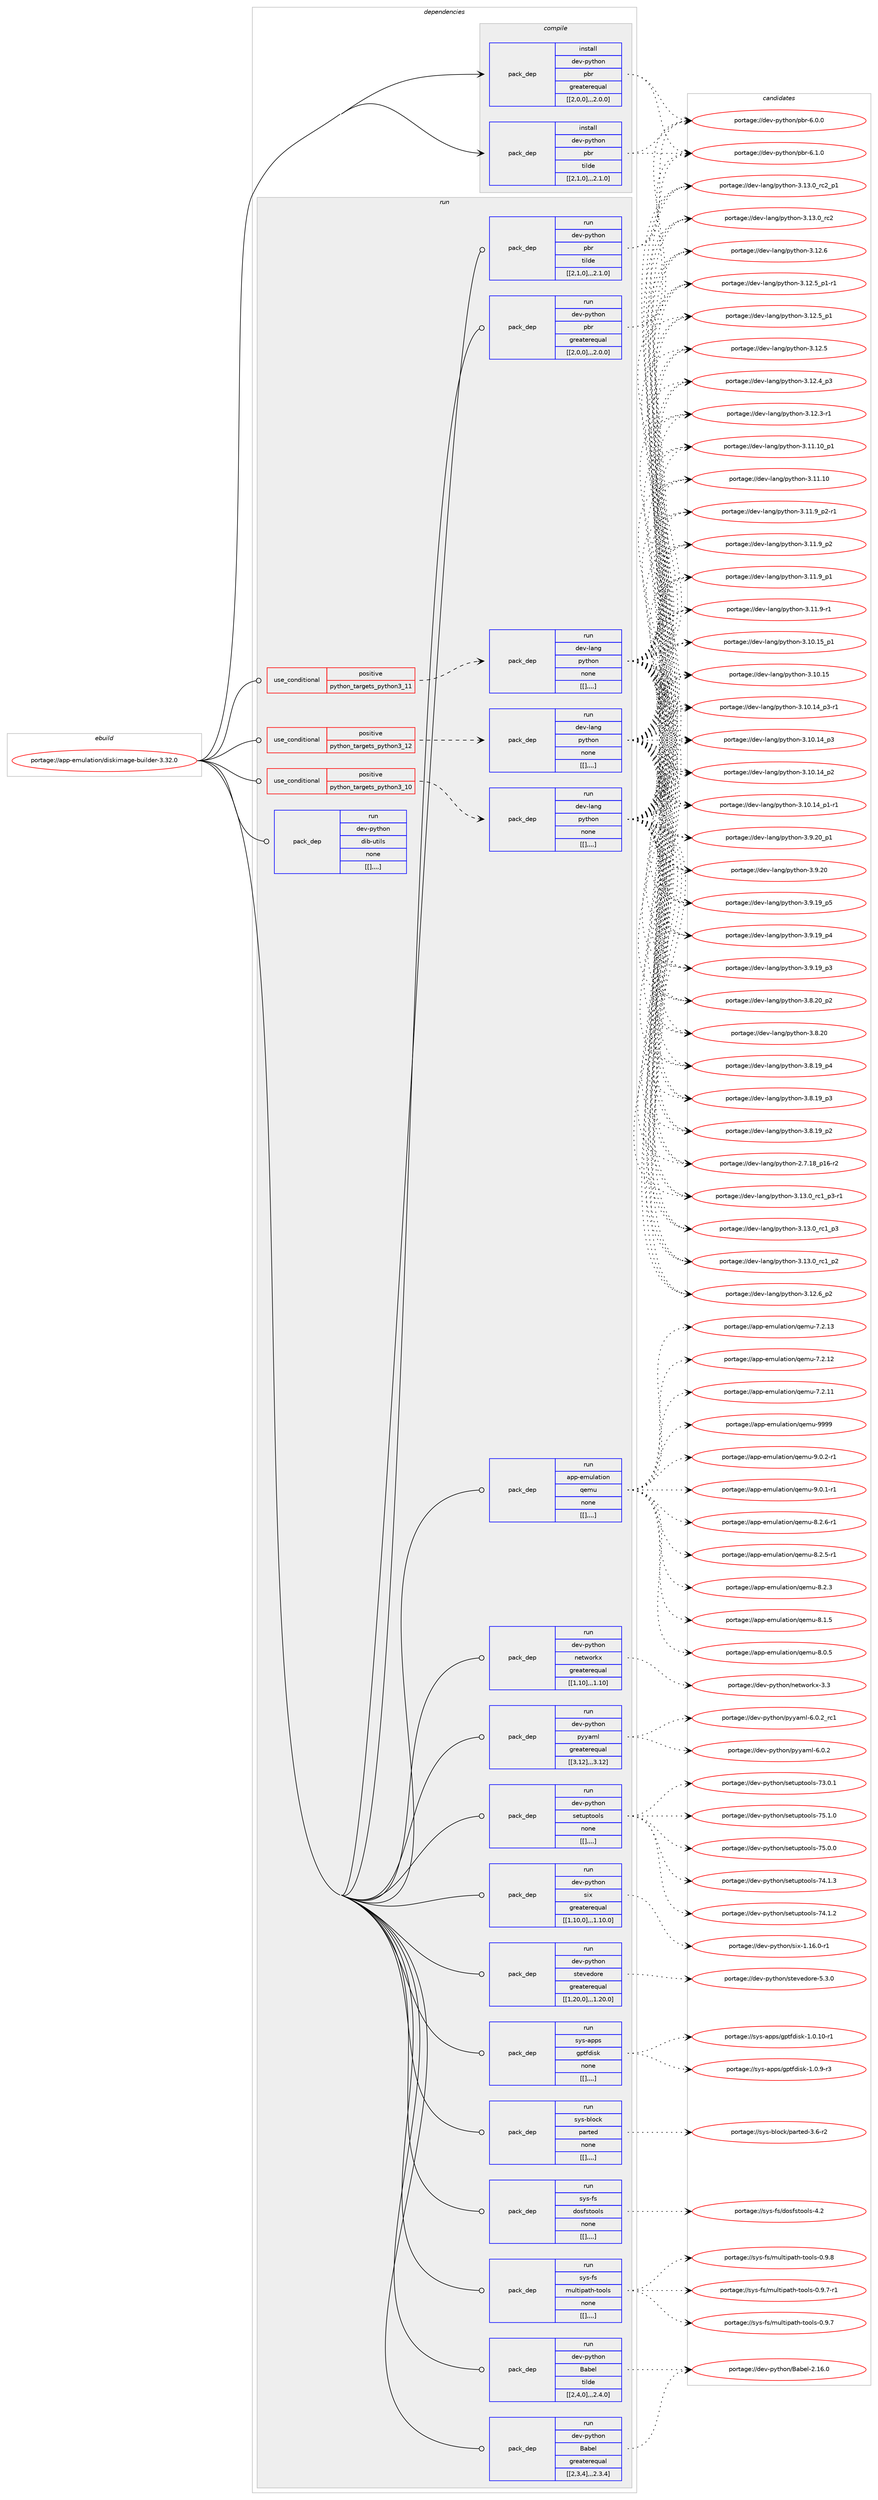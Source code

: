 digraph prolog {

# *************
# Graph options
# *************

newrank=true;
concentrate=true;
compound=true;
graph [rankdir=LR,fontname=Helvetica,fontsize=10,ranksep=1.5];#, ranksep=2.5, nodesep=0.2];
edge  [arrowhead=vee];
node  [fontname=Helvetica,fontsize=10];

# **********
# The ebuild
# **********

subgraph cluster_leftcol {
color=gray;
label=<<i>ebuild</i>>;
id [label="portage://app-emulation/diskimage-builder-3.32.0", color=red, width=4, href="../app-emulation/diskimage-builder-3.32.0.svg"];
}

# ****************
# The dependencies
# ****************

subgraph cluster_midcol {
color=gray;
label=<<i>dependencies</i>>;
subgraph cluster_compile {
fillcolor="#eeeeee";
style=filled;
label=<<i>compile</i>>;
subgraph pack17642 {
dependency24412 [label=<<TABLE BORDER="0" CELLBORDER="1" CELLSPACING="0" CELLPADDING="4" WIDTH="220"><TR><TD ROWSPAN="6" CELLPADDING="30">pack_dep</TD></TR><TR><TD WIDTH="110">install</TD></TR><TR><TD>dev-python</TD></TR><TR><TD>pbr</TD></TR><TR><TD>greaterequal</TD></TR><TR><TD>[[2,0,0],,,2.0.0]</TD></TR></TABLE>>, shape=none, color=blue];
}
id:e -> dependency24412:w [weight=20,style="solid",arrowhead="vee"];
subgraph pack17643 {
dependency24413 [label=<<TABLE BORDER="0" CELLBORDER="1" CELLSPACING="0" CELLPADDING="4" WIDTH="220"><TR><TD ROWSPAN="6" CELLPADDING="30">pack_dep</TD></TR><TR><TD WIDTH="110">install</TD></TR><TR><TD>dev-python</TD></TR><TR><TD>pbr</TD></TR><TR><TD>tilde</TD></TR><TR><TD>[[2,1,0],,,2.1.0]</TD></TR></TABLE>>, shape=none, color=blue];
}
id:e -> dependency24413:w [weight=20,style="solid",arrowhead="vee"];
}
subgraph cluster_compileandrun {
fillcolor="#eeeeee";
style=filled;
label=<<i>compile and run</i>>;
}
subgraph cluster_run {
fillcolor="#eeeeee";
style=filled;
label=<<i>run</i>>;
subgraph cond6621 {
dependency24414 [label=<<TABLE BORDER="0" CELLBORDER="1" CELLSPACING="0" CELLPADDING="4"><TR><TD ROWSPAN="3" CELLPADDING="10">use_conditional</TD></TR><TR><TD>positive</TD></TR><TR><TD>python_targets_python3_10</TD></TR></TABLE>>, shape=none, color=red];
subgraph pack17644 {
dependency24415 [label=<<TABLE BORDER="0" CELLBORDER="1" CELLSPACING="0" CELLPADDING="4" WIDTH="220"><TR><TD ROWSPAN="6" CELLPADDING="30">pack_dep</TD></TR><TR><TD WIDTH="110">run</TD></TR><TR><TD>dev-lang</TD></TR><TR><TD>python</TD></TR><TR><TD>none</TD></TR><TR><TD>[[],,,,]</TD></TR></TABLE>>, shape=none, color=blue];
}
dependency24414:e -> dependency24415:w [weight=20,style="dashed",arrowhead="vee"];
}
id:e -> dependency24414:w [weight=20,style="solid",arrowhead="odot"];
subgraph cond6622 {
dependency24416 [label=<<TABLE BORDER="0" CELLBORDER="1" CELLSPACING="0" CELLPADDING="4"><TR><TD ROWSPAN="3" CELLPADDING="10">use_conditional</TD></TR><TR><TD>positive</TD></TR><TR><TD>python_targets_python3_11</TD></TR></TABLE>>, shape=none, color=red];
subgraph pack17645 {
dependency24417 [label=<<TABLE BORDER="0" CELLBORDER="1" CELLSPACING="0" CELLPADDING="4" WIDTH="220"><TR><TD ROWSPAN="6" CELLPADDING="30">pack_dep</TD></TR><TR><TD WIDTH="110">run</TD></TR><TR><TD>dev-lang</TD></TR><TR><TD>python</TD></TR><TR><TD>none</TD></TR><TR><TD>[[],,,,]</TD></TR></TABLE>>, shape=none, color=blue];
}
dependency24416:e -> dependency24417:w [weight=20,style="dashed",arrowhead="vee"];
}
id:e -> dependency24416:w [weight=20,style="solid",arrowhead="odot"];
subgraph cond6623 {
dependency24418 [label=<<TABLE BORDER="0" CELLBORDER="1" CELLSPACING="0" CELLPADDING="4"><TR><TD ROWSPAN="3" CELLPADDING="10">use_conditional</TD></TR><TR><TD>positive</TD></TR><TR><TD>python_targets_python3_12</TD></TR></TABLE>>, shape=none, color=red];
subgraph pack17646 {
dependency24419 [label=<<TABLE BORDER="0" CELLBORDER="1" CELLSPACING="0" CELLPADDING="4" WIDTH="220"><TR><TD ROWSPAN="6" CELLPADDING="30">pack_dep</TD></TR><TR><TD WIDTH="110">run</TD></TR><TR><TD>dev-lang</TD></TR><TR><TD>python</TD></TR><TR><TD>none</TD></TR><TR><TD>[[],,,,]</TD></TR></TABLE>>, shape=none, color=blue];
}
dependency24418:e -> dependency24419:w [weight=20,style="dashed",arrowhead="vee"];
}
id:e -> dependency24418:w [weight=20,style="solid",arrowhead="odot"];
subgraph pack17647 {
dependency24420 [label=<<TABLE BORDER="0" CELLBORDER="1" CELLSPACING="0" CELLPADDING="4" WIDTH="220"><TR><TD ROWSPAN="6" CELLPADDING="30">pack_dep</TD></TR><TR><TD WIDTH="110">run</TD></TR><TR><TD>app-emulation</TD></TR><TR><TD>qemu</TD></TR><TR><TD>none</TD></TR><TR><TD>[[],,,,]</TD></TR></TABLE>>, shape=none, color=blue];
}
id:e -> dependency24420:w [weight=20,style="solid",arrowhead="odot"];
subgraph pack17648 {
dependency24421 [label=<<TABLE BORDER="0" CELLBORDER="1" CELLSPACING="0" CELLPADDING="4" WIDTH="220"><TR><TD ROWSPAN="6" CELLPADDING="30">pack_dep</TD></TR><TR><TD WIDTH="110">run</TD></TR><TR><TD>dev-python</TD></TR><TR><TD>Babel</TD></TR><TR><TD>greaterequal</TD></TR><TR><TD>[[2,3,4],,,2.3.4]</TD></TR></TABLE>>, shape=none, color=blue];
}
id:e -> dependency24421:w [weight=20,style="solid",arrowhead="odot"];
subgraph pack17649 {
dependency24422 [label=<<TABLE BORDER="0" CELLBORDER="1" CELLSPACING="0" CELLPADDING="4" WIDTH="220"><TR><TD ROWSPAN="6" CELLPADDING="30">pack_dep</TD></TR><TR><TD WIDTH="110">run</TD></TR><TR><TD>dev-python</TD></TR><TR><TD>networkx</TD></TR><TR><TD>greaterequal</TD></TR><TR><TD>[[1,10],,,1.10]</TD></TR></TABLE>>, shape=none, color=blue];
}
id:e -> dependency24422:w [weight=20,style="solid",arrowhead="odot"];
subgraph pack17650 {
dependency24423 [label=<<TABLE BORDER="0" CELLBORDER="1" CELLSPACING="0" CELLPADDING="4" WIDTH="220"><TR><TD ROWSPAN="6" CELLPADDING="30">pack_dep</TD></TR><TR><TD WIDTH="110">run</TD></TR><TR><TD>dev-python</TD></TR><TR><TD>pbr</TD></TR><TR><TD>greaterequal</TD></TR><TR><TD>[[2,0,0],,,2.0.0]</TD></TR></TABLE>>, shape=none, color=blue];
}
id:e -> dependency24423:w [weight=20,style="solid",arrowhead="odot"];
subgraph pack17651 {
dependency24424 [label=<<TABLE BORDER="0" CELLBORDER="1" CELLSPACING="0" CELLPADDING="4" WIDTH="220"><TR><TD ROWSPAN="6" CELLPADDING="30">pack_dep</TD></TR><TR><TD WIDTH="110">run</TD></TR><TR><TD>dev-python</TD></TR><TR><TD>pyyaml</TD></TR><TR><TD>greaterequal</TD></TR><TR><TD>[[3,12],,,3.12]</TD></TR></TABLE>>, shape=none, color=blue];
}
id:e -> dependency24424:w [weight=20,style="solid",arrowhead="odot"];
subgraph pack17652 {
dependency24425 [label=<<TABLE BORDER="0" CELLBORDER="1" CELLSPACING="0" CELLPADDING="4" WIDTH="220"><TR><TD ROWSPAN="6" CELLPADDING="30">pack_dep</TD></TR><TR><TD WIDTH="110">run</TD></TR><TR><TD>dev-python</TD></TR><TR><TD>setuptools</TD></TR><TR><TD>none</TD></TR><TR><TD>[[],,,,]</TD></TR></TABLE>>, shape=none, color=blue];
}
id:e -> dependency24425:w [weight=20,style="solid",arrowhead="odot"];
subgraph pack17653 {
dependency24426 [label=<<TABLE BORDER="0" CELLBORDER="1" CELLSPACING="0" CELLPADDING="4" WIDTH="220"><TR><TD ROWSPAN="6" CELLPADDING="30">pack_dep</TD></TR><TR><TD WIDTH="110">run</TD></TR><TR><TD>dev-python</TD></TR><TR><TD>six</TD></TR><TR><TD>greaterequal</TD></TR><TR><TD>[[1,10,0],,,1.10.0]</TD></TR></TABLE>>, shape=none, color=blue];
}
id:e -> dependency24426:w [weight=20,style="solid",arrowhead="odot"];
subgraph pack17654 {
dependency24427 [label=<<TABLE BORDER="0" CELLBORDER="1" CELLSPACING="0" CELLPADDING="4" WIDTH="220"><TR><TD ROWSPAN="6" CELLPADDING="30">pack_dep</TD></TR><TR><TD WIDTH="110">run</TD></TR><TR><TD>dev-python</TD></TR><TR><TD>stevedore</TD></TR><TR><TD>greaterequal</TD></TR><TR><TD>[[1,20,0],,,1.20.0]</TD></TR></TABLE>>, shape=none, color=blue];
}
id:e -> dependency24427:w [weight=20,style="solid",arrowhead="odot"];
subgraph pack17655 {
dependency24428 [label=<<TABLE BORDER="0" CELLBORDER="1" CELLSPACING="0" CELLPADDING="4" WIDTH="220"><TR><TD ROWSPAN="6" CELLPADDING="30">pack_dep</TD></TR><TR><TD WIDTH="110">run</TD></TR><TR><TD>sys-apps</TD></TR><TR><TD>gptfdisk</TD></TR><TR><TD>none</TD></TR><TR><TD>[[],,,,]</TD></TR></TABLE>>, shape=none, color=blue];
}
id:e -> dependency24428:w [weight=20,style="solid",arrowhead="odot"];
subgraph pack17656 {
dependency24429 [label=<<TABLE BORDER="0" CELLBORDER="1" CELLSPACING="0" CELLPADDING="4" WIDTH="220"><TR><TD ROWSPAN="6" CELLPADDING="30">pack_dep</TD></TR><TR><TD WIDTH="110">run</TD></TR><TR><TD>sys-block</TD></TR><TR><TD>parted</TD></TR><TR><TD>none</TD></TR><TR><TD>[[],,,,]</TD></TR></TABLE>>, shape=none, color=blue];
}
id:e -> dependency24429:w [weight=20,style="solid",arrowhead="odot"];
subgraph pack17657 {
dependency24430 [label=<<TABLE BORDER="0" CELLBORDER="1" CELLSPACING="0" CELLPADDING="4" WIDTH="220"><TR><TD ROWSPAN="6" CELLPADDING="30">pack_dep</TD></TR><TR><TD WIDTH="110">run</TD></TR><TR><TD>sys-fs</TD></TR><TR><TD>dosfstools</TD></TR><TR><TD>none</TD></TR><TR><TD>[[],,,,]</TD></TR></TABLE>>, shape=none, color=blue];
}
id:e -> dependency24430:w [weight=20,style="solid",arrowhead="odot"];
subgraph pack17658 {
dependency24431 [label=<<TABLE BORDER="0" CELLBORDER="1" CELLSPACING="0" CELLPADDING="4" WIDTH="220"><TR><TD ROWSPAN="6" CELLPADDING="30">pack_dep</TD></TR><TR><TD WIDTH="110">run</TD></TR><TR><TD>sys-fs</TD></TR><TR><TD>multipath-tools</TD></TR><TR><TD>none</TD></TR><TR><TD>[[],,,,]</TD></TR></TABLE>>, shape=none, color=blue];
}
id:e -> dependency24431:w [weight=20,style="solid",arrowhead="odot"];
subgraph pack17659 {
dependency24432 [label=<<TABLE BORDER="0" CELLBORDER="1" CELLSPACING="0" CELLPADDING="4" WIDTH="220"><TR><TD ROWSPAN="6" CELLPADDING="30">pack_dep</TD></TR><TR><TD WIDTH="110">run</TD></TR><TR><TD>dev-python</TD></TR><TR><TD>Babel</TD></TR><TR><TD>tilde</TD></TR><TR><TD>[[2,4,0],,,2.4.0]</TD></TR></TABLE>>, shape=none, color=blue];
}
id:e -> dependency24432:w [weight=20,style="solid",arrowhead="odot"];
subgraph pack17660 {
dependency24433 [label=<<TABLE BORDER="0" CELLBORDER="1" CELLSPACING="0" CELLPADDING="4" WIDTH="220"><TR><TD ROWSPAN="6" CELLPADDING="30">pack_dep</TD></TR><TR><TD WIDTH="110">run</TD></TR><TR><TD>dev-python</TD></TR><TR><TD>dib-utils</TD></TR><TR><TD>none</TD></TR><TR><TD>[[],,,,]</TD></TR></TABLE>>, shape=none, color=blue];
}
id:e -> dependency24433:w [weight=20,style="solid",arrowhead="odot"];
subgraph pack17661 {
dependency24434 [label=<<TABLE BORDER="0" CELLBORDER="1" CELLSPACING="0" CELLPADDING="4" WIDTH="220"><TR><TD ROWSPAN="6" CELLPADDING="30">pack_dep</TD></TR><TR><TD WIDTH="110">run</TD></TR><TR><TD>dev-python</TD></TR><TR><TD>pbr</TD></TR><TR><TD>tilde</TD></TR><TR><TD>[[2,1,0],,,2.1.0]</TD></TR></TABLE>>, shape=none, color=blue];
}
id:e -> dependency24434:w [weight=20,style="solid",arrowhead="odot"];
}
}

# **************
# The candidates
# **************

subgraph cluster_choices {
rank=same;
color=gray;
label=<<i>candidates</i>>;

subgraph choice17642 {
color=black;
nodesep=1;
choice100101118451121211161041111104711298114455446494648 [label="portage://dev-python/pbr-6.1.0", color=red, width=4,href="../dev-python/pbr-6.1.0.svg"];
choice100101118451121211161041111104711298114455446484648 [label="portage://dev-python/pbr-6.0.0", color=red, width=4,href="../dev-python/pbr-6.0.0.svg"];
dependency24412:e -> choice100101118451121211161041111104711298114455446494648:w [style=dotted,weight="100"];
dependency24412:e -> choice100101118451121211161041111104711298114455446484648:w [style=dotted,weight="100"];
}
subgraph choice17643 {
color=black;
nodesep=1;
choice100101118451121211161041111104711298114455446494648 [label="portage://dev-python/pbr-6.1.0", color=red, width=4,href="../dev-python/pbr-6.1.0.svg"];
choice100101118451121211161041111104711298114455446484648 [label="portage://dev-python/pbr-6.0.0", color=red, width=4,href="../dev-python/pbr-6.0.0.svg"];
dependency24413:e -> choice100101118451121211161041111104711298114455446494648:w [style=dotted,weight="100"];
dependency24413:e -> choice100101118451121211161041111104711298114455446484648:w [style=dotted,weight="100"];
}
subgraph choice17644 {
color=black;
nodesep=1;
choice100101118451089711010347112121116104111110455146495146489511499509511249 [label="portage://dev-lang/python-3.13.0_rc2_p1", color=red, width=4,href="../dev-lang/python-3.13.0_rc2_p1.svg"];
choice10010111845108971101034711212111610411111045514649514648951149950 [label="portage://dev-lang/python-3.13.0_rc2", color=red, width=4,href="../dev-lang/python-3.13.0_rc2.svg"];
choice1001011184510897110103471121211161041111104551464951464895114994995112514511449 [label="portage://dev-lang/python-3.13.0_rc1_p3-r1", color=red, width=4,href="../dev-lang/python-3.13.0_rc1_p3-r1.svg"];
choice100101118451089711010347112121116104111110455146495146489511499499511251 [label="portage://dev-lang/python-3.13.0_rc1_p3", color=red, width=4,href="../dev-lang/python-3.13.0_rc1_p3.svg"];
choice100101118451089711010347112121116104111110455146495146489511499499511250 [label="portage://dev-lang/python-3.13.0_rc1_p2", color=red, width=4,href="../dev-lang/python-3.13.0_rc1_p2.svg"];
choice100101118451089711010347112121116104111110455146495046549511250 [label="portage://dev-lang/python-3.12.6_p2", color=red, width=4,href="../dev-lang/python-3.12.6_p2.svg"];
choice10010111845108971101034711212111610411111045514649504654 [label="portage://dev-lang/python-3.12.6", color=red, width=4,href="../dev-lang/python-3.12.6.svg"];
choice1001011184510897110103471121211161041111104551464950465395112494511449 [label="portage://dev-lang/python-3.12.5_p1-r1", color=red, width=4,href="../dev-lang/python-3.12.5_p1-r1.svg"];
choice100101118451089711010347112121116104111110455146495046539511249 [label="portage://dev-lang/python-3.12.5_p1", color=red, width=4,href="../dev-lang/python-3.12.5_p1.svg"];
choice10010111845108971101034711212111610411111045514649504653 [label="portage://dev-lang/python-3.12.5", color=red, width=4,href="../dev-lang/python-3.12.5.svg"];
choice100101118451089711010347112121116104111110455146495046529511251 [label="portage://dev-lang/python-3.12.4_p3", color=red, width=4,href="../dev-lang/python-3.12.4_p3.svg"];
choice100101118451089711010347112121116104111110455146495046514511449 [label="portage://dev-lang/python-3.12.3-r1", color=red, width=4,href="../dev-lang/python-3.12.3-r1.svg"];
choice10010111845108971101034711212111610411111045514649494649489511249 [label="portage://dev-lang/python-3.11.10_p1", color=red, width=4,href="../dev-lang/python-3.11.10_p1.svg"];
choice1001011184510897110103471121211161041111104551464949464948 [label="portage://dev-lang/python-3.11.10", color=red, width=4,href="../dev-lang/python-3.11.10.svg"];
choice1001011184510897110103471121211161041111104551464949465795112504511449 [label="portage://dev-lang/python-3.11.9_p2-r1", color=red, width=4,href="../dev-lang/python-3.11.9_p2-r1.svg"];
choice100101118451089711010347112121116104111110455146494946579511250 [label="portage://dev-lang/python-3.11.9_p2", color=red, width=4,href="../dev-lang/python-3.11.9_p2.svg"];
choice100101118451089711010347112121116104111110455146494946579511249 [label="portage://dev-lang/python-3.11.9_p1", color=red, width=4,href="../dev-lang/python-3.11.9_p1.svg"];
choice100101118451089711010347112121116104111110455146494946574511449 [label="portage://dev-lang/python-3.11.9-r1", color=red, width=4,href="../dev-lang/python-3.11.9-r1.svg"];
choice10010111845108971101034711212111610411111045514649484649539511249 [label="portage://dev-lang/python-3.10.15_p1", color=red, width=4,href="../dev-lang/python-3.10.15_p1.svg"];
choice1001011184510897110103471121211161041111104551464948464953 [label="portage://dev-lang/python-3.10.15", color=red, width=4,href="../dev-lang/python-3.10.15.svg"];
choice100101118451089711010347112121116104111110455146494846495295112514511449 [label="portage://dev-lang/python-3.10.14_p3-r1", color=red, width=4,href="../dev-lang/python-3.10.14_p3-r1.svg"];
choice10010111845108971101034711212111610411111045514649484649529511251 [label="portage://dev-lang/python-3.10.14_p3", color=red, width=4,href="../dev-lang/python-3.10.14_p3.svg"];
choice10010111845108971101034711212111610411111045514649484649529511250 [label="portage://dev-lang/python-3.10.14_p2", color=red, width=4,href="../dev-lang/python-3.10.14_p2.svg"];
choice100101118451089711010347112121116104111110455146494846495295112494511449 [label="portage://dev-lang/python-3.10.14_p1-r1", color=red, width=4,href="../dev-lang/python-3.10.14_p1-r1.svg"];
choice100101118451089711010347112121116104111110455146574650489511249 [label="portage://dev-lang/python-3.9.20_p1", color=red, width=4,href="../dev-lang/python-3.9.20_p1.svg"];
choice10010111845108971101034711212111610411111045514657465048 [label="portage://dev-lang/python-3.9.20", color=red, width=4,href="../dev-lang/python-3.9.20.svg"];
choice100101118451089711010347112121116104111110455146574649579511253 [label="portage://dev-lang/python-3.9.19_p5", color=red, width=4,href="../dev-lang/python-3.9.19_p5.svg"];
choice100101118451089711010347112121116104111110455146574649579511252 [label="portage://dev-lang/python-3.9.19_p4", color=red, width=4,href="../dev-lang/python-3.9.19_p4.svg"];
choice100101118451089711010347112121116104111110455146574649579511251 [label="portage://dev-lang/python-3.9.19_p3", color=red, width=4,href="../dev-lang/python-3.9.19_p3.svg"];
choice100101118451089711010347112121116104111110455146564650489511250 [label="portage://dev-lang/python-3.8.20_p2", color=red, width=4,href="../dev-lang/python-3.8.20_p2.svg"];
choice10010111845108971101034711212111610411111045514656465048 [label="portage://dev-lang/python-3.8.20", color=red, width=4,href="../dev-lang/python-3.8.20.svg"];
choice100101118451089711010347112121116104111110455146564649579511252 [label="portage://dev-lang/python-3.8.19_p4", color=red, width=4,href="../dev-lang/python-3.8.19_p4.svg"];
choice100101118451089711010347112121116104111110455146564649579511251 [label="portage://dev-lang/python-3.8.19_p3", color=red, width=4,href="../dev-lang/python-3.8.19_p3.svg"];
choice100101118451089711010347112121116104111110455146564649579511250 [label="portage://dev-lang/python-3.8.19_p2", color=red, width=4,href="../dev-lang/python-3.8.19_p2.svg"];
choice100101118451089711010347112121116104111110455046554649569511249544511450 [label="portage://dev-lang/python-2.7.18_p16-r2", color=red, width=4,href="../dev-lang/python-2.7.18_p16-r2.svg"];
dependency24415:e -> choice100101118451089711010347112121116104111110455146495146489511499509511249:w [style=dotted,weight="100"];
dependency24415:e -> choice10010111845108971101034711212111610411111045514649514648951149950:w [style=dotted,weight="100"];
dependency24415:e -> choice1001011184510897110103471121211161041111104551464951464895114994995112514511449:w [style=dotted,weight="100"];
dependency24415:e -> choice100101118451089711010347112121116104111110455146495146489511499499511251:w [style=dotted,weight="100"];
dependency24415:e -> choice100101118451089711010347112121116104111110455146495146489511499499511250:w [style=dotted,weight="100"];
dependency24415:e -> choice100101118451089711010347112121116104111110455146495046549511250:w [style=dotted,weight="100"];
dependency24415:e -> choice10010111845108971101034711212111610411111045514649504654:w [style=dotted,weight="100"];
dependency24415:e -> choice1001011184510897110103471121211161041111104551464950465395112494511449:w [style=dotted,weight="100"];
dependency24415:e -> choice100101118451089711010347112121116104111110455146495046539511249:w [style=dotted,weight="100"];
dependency24415:e -> choice10010111845108971101034711212111610411111045514649504653:w [style=dotted,weight="100"];
dependency24415:e -> choice100101118451089711010347112121116104111110455146495046529511251:w [style=dotted,weight="100"];
dependency24415:e -> choice100101118451089711010347112121116104111110455146495046514511449:w [style=dotted,weight="100"];
dependency24415:e -> choice10010111845108971101034711212111610411111045514649494649489511249:w [style=dotted,weight="100"];
dependency24415:e -> choice1001011184510897110103471121211161041111104551464949464948:w [style=dotted,weight="100"];
dependency24415:e -> choice1001011184510897110103471121211161041111104551464949465795112504511449:w [style=dotted,weight="100"];
dependency24415:e -> choice100101118451089711010347112121116104111110455146494946579511250:w [style=dotted,weight="100"];
dependency24415:e -> choice100101118451089711010347112121116104111110455146494946579511249:w [style=dotted,weight="100"];
dependency24415:e -> choice100101118451089711010347112121116104111110455146494946574511449:w [style=dotted,weight="100"];
dependency24415:e -> choice10010111845108971101034711212111610411111045514649484649539511249:w [style=dotted,weight="100"];
dependency24415:e -> choice1001011184510897110103471121211161041111104551464948464953:w [style=dotted,weight="100"];
dependency24415:e -> choice100101118451089711010347112121116104111110455146494846495295112514511449:w [style=dotted,weight="100"];
dependency24415:e -> choice10010111845108971101034711212111610411111045514649484649529511251:w [style=dotted,weight="100"];
dependency24415:e -> choice10010111845108971101034711212111610411111045514649484649529511250:w [style=dotted,weight="100"];
dependency24415:e -> choice100101118451089711010347112121116104111110455146494846495295112494511449:w [style=dotted,weight="100"];
dependency24415:e -> choice100101118451089711010347112121116104111110455146574650489511249:w [style=dotted,weight="100"];
dependency24415:e -> choice10010111845108971101034711212111610411111045514657465048:w [style=dotted,weight="100"];
dependency24415:e -> choice100101118451089711010347112121116104111110455146574649579511253:w [style=dotted,weight="100"];
dependency24415:e -> choice100101118451089711010347112121116104111110455146574649579511252:w [style=dotted,weight="100"];
dependency24415:e -> choice100101118451089711010347112121116104111110455146574649579511251:w [style=dotted,weight="100"];
dependency24415:e -> choice100101118451089711010347112121116104111110455146564650489511250:w [style=dotted,weight="100"];
dependency24415:e -> choice10010111845108971101034711212111610411111045514656465048:w [style=dotted,weight="100"];
dependency24415:e -> choice100101118451089711010347112121116104111110455146564649579511252:w [style=dotted,weight="100"];
dependency24415:e -> choice100101118451089711010347112121116104111110455146564649579511251:w [style=dotted,weight="100"];
dependency24415:e -> choice100101118451089711010347112121116104111110455146564649579511250:w [style=dotted,weight="100"];
dependency24415:e -> choice100101118451089711010347112121116104111110455046554649569511249544511450:w [style=dotted,weight="100"];
}
subgraph choice17645 {
color=black;
nodesep=1;
choice100101118451089711010347112121116104111110455146495146489511499509511249 [label="portage://dev-lang/python-3.13.0_rc2_p1", color=red, width=4,href="../dev-lang/python-3.13.0_rc2_p1.svg"];
choice10010111845108971101034711212111610411111045514649514648951149950 [label="portage://dev-lang/python-3.13.0_rc2", color=red, width=4,href="../dev-lang/python-3.13.0_rc2.svg"];
choice1001011184510897110103471121211161041111104551464951464895114994995112514511449 [label="portage://dev-lang/python-3.13.0_rc1_p3-r1", color=red, width=4,href="../dev-lang/python-3.13.0_rc1_p3-r1.svg"];
choice100101118451089711010347112121116104111110455146495146489511499499511251 [label="portage://dev-lang/python-3.13.0_rc1_p3", color=red, width=4,href="../dev-lang/python-3.13.0_rc1_p3.svg"];
choice100101118451089711010347112121116104111110455146495146489511499499511250 [label="portage://dev-lang/python-3.13.0_rc1_p2", color=red, width=4,href="../dev-lang/python-3.13.0_rc1_p2.svg"];
choice100101118451089711010347112121116104111110455146495046549511250 [label="portage://dev-lang/python-3.12.6_p2", color=red, width=4,href="../dev-lang/python-3.12.6_p2.svg"];
choice10010111845108971101034711212111610411111045514649504654 [label="portage://dev-lang/python-3.12.6", color=red, width=4,href="../dev-lang/python-3.12.6.svg"];
choice1001011184510897110103471121211161041111104551464950465395112494511449 [label="portage://dev-lang/python-3.12.5_p1-r1", color=red, width=4,href="../dev-lang/python-3.12.5_p1-r1.svg"];
choice100101118451089711010347112121116104111110455146495046539511249 [label="portage://dev-lang/python-3.12.5_p1", color=red, width=4,href="../dev-lang/python-3.12.5_p1.svg"];
choice10010111845108971101034711212111610411111045514649504653 [label="portage://dev-lang/python-3.12.5", color=red, width=4,href="../dev-lang/python-3.12.5.svg"];
choice100101118451089711010347112121116104111110455146495046529511251 [label="portage://dev-lang/python-3.12.4_p3", color=red, width=4,href="../dev-lang/python-3.12.4_p3.svg"];
choice100101118451089711010347112121116104111110455146495046514511449 [label="portage://dev-lang/python-3.12.3-r1", color=red, width=4,href="../dev-lang/python-3.12.3-r1.svg"];
choice10010111845108971101034711212111610411111045514649494649489511249 [label="portage://dev-lang/python-3.11.10_p1", color=red, width=4,href="../dev-lang/python-3.11.10_p1.svg"];
choice1001011184510897110103471121211161041111104551464949464948 [label="portage://dev-lang/python-3.11.10", color=red, width=4,href="../dev-lang/python-3.11.10.svg"];
choice1001011184510897110103471121211161041111104551464949465795112504511449 [label="portage://dev-lang/python-3.11.9_p2-r1", color=red, width=4,href="../dev-lang/python-3.11.9_p2-r1.svg"];
choice100101118451089711010347112121116104111110455146494946579511250 [label="portage://dev-lang/python-3.11.9_p2", color=red, width=4,href="../dev-lang/python-3.11.9_p2.svg"];
choice100101118451089711010347112121116104111110455146494946579511249 [label="portage://dev-lang/python-3.11.9_p1", color=red, width=4,href="../dev-lang/python-3.11.9_p1.svg"];
choice100101118451089711010347112121116104111110455146494946574511449 [label="portage://dev-lang/python-3.11.9-r1", color=red, width=4,href="../dev-lang/python-3.11.9-r1.svg"];
choice10010111845108971101034711212111610411111045514649484649539511249 [label="portage://dev-lang/python-3.10.15_p1", color=red, width=4,href="../dev-lang/python-3.10.15_p1.svg"];
choice1001011184510897110103471121211161041111104551464948464953 [label="portage://dev-lang/python-3.10.15", color=red, width=4,href="../dev-lang/python-3.10.15.svg"];
choice100101118451089711010347112121116104111110455146494846495295112514511449 [label="portage://dev-lang/python-3.10.14_p3-r1", color=red, width=4,href="../dev-lang/python-3.10.14_p3-r1.svg"];
choice10010111845108971101034711212111610411111045514649484649529511251 [label="portage://dev-lang/python-3.10.14_p3", color=red, width=4,href="../dev-lang/python-3.10.14_p3.svg"];
choice10010111845108971101034711212111610411111045514649484649529511250 [label="portage://dev-lang/python-3.10.14_p2", color=red, width=4,href="../dev-lang/python-3.10.14_p2.svg"];
choice100101118451089711010347112121116104111110455146494846495295112494511449 [label="portage://dev-lang/python-3.10.14_p1-r1", color=red, width=4,href="../dev-lang/python-3.10.14_p1-r1.svg"];
choice100101118451089711010347112121116104111110455146574650489511249 [label="portage://dev-lang/python-3.9.20_p1", color=red, width=4,href="../dev-lang/python-3.9.20_p1.svg"];
choice10010111845108971101034711212111610411111045514657465048 [label="portage://dev-lang/python-3.9.20", color=red, width=4,href="../dev-lang/python-3.9.20.svg"];
choice100101118451089711010347112121116104111110455146574649579511253 [label="portage://dev-lang/python-3.9.19_p5", color=red, width=4,href="../dev-lang/python-3.9.19_p5.svg"];
choice100101118451089711010347112121116104111110455146574649579511252 [label="portage://dev-lang/python-3.9.19_p4", color=red, width=4,href="../dev-lang/python-3.9.19_p4.svg"];
choice100101118451089711010347112121116104111110455146574649579511251 [label="portage://dev-lang/python-3.9.19_p3", color=red, width=4,href="../dev-lang/python-3.9.19_p3.svg"];
choice100101118451089711010347112121116104111110455146564650489511250 [label="portage://dev-lang/python-3.8.20_p2", color=red, width=4,href="../dev-lang/python-3.8.20_p2.svg"];
choice10010111845108971101034711212111610411111045514656465048 [label="portage://dev-lang/python-3.8.20", color=red, width=4,href="../dev-lang/python-3.8.20.svg"];
choice100101118451089711010347112121116104111110455146564649579511252 [label="portage://dev-lang/python-3.8.19_p4", color=red, width=4,href="../dev-lang/python-3.8.19_p4.svg"];
choice100101118451089711010347112121116104111110455146564649579511251 [label="portage://dev-lang/python-3.8.19_p3", color=red, width=4,href="../dev-lang/python-3.8.19_p3.svg"];
choice100101118451089711010347112121116104111110455146564649579511250 [label="portage://dev-lang/python-3.8.19_p2", color=red, width=4,href="../dev-lang/python-3.8.19_p2.svg"];
choice100101118451089711010347112121116104111110455046554649569511249544511450 [label="portage://dev-lang/python-2.7.18_p16-r2", color=red, width=4,href="../dev-lang/python-2.7.18_p16-r2.svg"];
dependency24417:e -> choice100101118451089711010347112121116104111110455146495146489511499509511249:w [style=dotted,weight="100"];
dependency24417:e -> choice10010111845108971101034711212111610411111045514649514648951149950:w [style=dotted,weight="100"];
dependency24417:e -> choice1001011184510897110103471121211161041111104551464951464895114994995112514511449:w [style=dotted,weight="100"];
dependency24417:e -> choice100101118451089711010347112121116104111110455146495146489511499499511251:w [style=dotted,weight="100"];
dependency24417:e -> choice100101118451089711010347112121116104111110455146495146489511499499511250:w [style=dotted,weight="100"];
dependency24417:e -> choice100101118451089711010347112121116104111110455146495046549511250:w [style=dotted,weight="100"];
dependency24417:e -> choice10010111845108971101034711212111610411111045514649504654:w [style=dotted,weight="100"];
dependency24417:e -> choice1001011184510897110103471121211161041111104551464950465395112494511449:w [style=dotted,weight="100"];
dependency24417:e -> choice100101118451089711010347112121116104111110455146495046539511249:w [style=dotted,weight="100"];
dependency24417:e -> choice10010111845108971101034711212111610411111045514649504653:w [style=dotted,weight="100"];
dependency24417:e -> choice100101118451089711010347112121116104111110455146495046529511251:w [style=dotted,weight="100"];
dependency24417:e -> choice100101118451089711010347112121116104111110455146495046514511449:w [style=dotted,weight="100"];
dependency24417:e -> choice10010111845108971101034711212111610411111045514649494649489511249:w [style=dotted,weight="100"];
dependency24417:e -> choice1001011184510897110103471121211161041111104551464949464948:w [style=dotted,weight="100"];
dependency24417:e -> choice1001011184510897110103471121211161041111104551464949465795112504511449:w [style=dotted,weight="100"];
dependency24417:e -> choice100101118451089711010347112121116104111110455146494946579511250:w [style=dotted,weight="100"];
dependency24417:e -> choice100101118451089711010347112121116104111110455146494946579511249:w [style=dotted,weight="100"];
dependency24417:e -> choice100101118451089711010347112121116104111110455146494946574511449:w [style=dotted,weight="100"];
dependency24417:e -> choice10010111845108971101034711212111610411111045514649484649539511249:w [style=dotted,weight="100"];
dependency24417:e -> choice1001011184510897110103471121211161041111104551464948464953:w [style=dotted,weight="100"];
dependency24417:e -> choice100101118451089711010347112121116104111110455146494846495295112514511449:w [style=dotted,weight="100"];
dependency24417:e -> choice10010111845108971101034711212111610411111045514649484649529511251:w [style=dotted,weight="100"];
dependency24417:e -> choice10010111845108971101034711212111610411111045514649484649529511250:w [style=dotted,weight="100"];
dependency24417:e -> choice100101118451089711010347112121116104111110455146494846495295112494511449:w [style=dotted,weight="100"];
dependency24417:e -> choice100101118451089711010347112121116104111110455146574650489511249:w [style=dotted,weight="100"];
dependency24417:e -> choice10010111845108971101034711212111610411111045514657465048:w [style=dotted,weight="100"];
dependency24417:e -> choice100101118451089711010347112121116104111110455146574649579511253:w [style=dotted,weight="100"];
dependency24417:e -> choice100101118451089711010347112121116104111110455146574649579511252:w [style=dotted,weight="100"];
dependency24417:e -> choice100101118451089711010347112121116104111110455146574649579511251:w [style=dotted,weight="100"];
dependency24417:e -> choice100101118451089711010347112121116104111110455146564650489511250:w [style=dotted,weight="100"];
dependency24417:e -> choice10010111845108971101034711212111610411111045514656465048:w [style=dotted,weight="100"];
dependency24417:e -> choice100101118451089711010347112121116104111110455146564649579511252:w [style=dotted,weight="100"];
dependency24417:e -> choice100101118451089711010347112121116104111110455146564649579511251:w [style=dotted,weight="100"];
dependency24417:e -> choice100101118451089711010347112121116104111110455146564649579511250:w [style=dotted,weight="100"];
dependency24417:e -> choice100101118451089711010347112121116104111110455046554649569511249544511450:w [style=dotted,weight="100"];
}
subgraph choice17646 {
color=black;
nodesep=1;
choice100101118451089711010347112121116104111110455146495146489511499509511249 [label="portage://dev-lang/python-3.13.0_rc2_p1", color=red, width=4,href="../dev-lang/python-3.13.0_rc2_p1.svg"];
choice10010111845108971101034711212111610411111045514649514648951149950 [label="portage://dev-lang/python-3.13.0_rc2", color=red, width=4,href="../dev-lang/python-3.13.0_rc2.svg"];
choice1001011184510897110103471121211161041111104551464951464895114994995112514511449 [label="portage://dev-lang/python-3.13.0_rc1_p3-r1", color=red, width=4,href="../dev-lang/python-3.13.0_rc1_p3-r1.svg"];
choice100101118451089711010347112121116104111110455146495146489511499499511251 [label="portage://dev-lang/python-3.13.0_rc1_p3", color=red, width=4,href="../dev-lang/python-3.13.0_rc1_p3.svg"];
choice100101118451089711010347112121116104111110455146495146489511499499511250 [label="portage://dev-lang/python-3.13.0_rc1_p2", color=red, width=4,href="../dev-lang/python-3.13.0_rc1_p2.svg"];
choice100101118451089711010347112121116104111110455146495046549511250 [label="portage://dev-lang/python-3.12.6_p2", color=red, width=4,href="../dev-lang/python-3.12.6_p2.svg"];
choice10010111845108971101034711212111610411111045514649504654 [label="portage://dev-lang/python-3.12.6", color=red, width=4,href="../dev-lang/python-3.12.6.svg"];
choice1001011184510897110103471121211161041111104551464950465395112494511449 [label="portage://dev-lang/python-3.12.5_p1-r1", color=red, width=4,href="../dev-lang/python-3.12.5_p1-r1.svg"];
choice100101118451089711010347112121116104111110455146495046539511249 [label="portage://dev-lang/python-3.12.5_p1", color=red, width=4,href="../dev-lang/python-3.12.5_p1.svg"];
choice10010111845108971101034711212111610411111045514649504653 [label="portage://dev-lang/python-3.12.5", color=red, width=4,href="../dev-lang/python-3.12.5.svg"];
choice100101118451089711010347112121116104111110455146495046529511251 [label="portage://dev-lang/python-3.12.4_p3", color=red, width=4,href="../dev-lang/python-3.12.4_p3.svg"];
choice100101118451089711010347112121116104111110455146495046514511449 [label="portage://dev-lang/python-3.12.3-r1", color=red, width=4,href="../dev-lang/python-3.12.3-r1.svg"];
choice10010111845108971101034711212111610411111045514649494649489511249 [label="portage://dev-lang/python-3.11.10_p1", color=red, width=4,href="../dev-lang/python-3.11.10_p1.svg"];
choice1001011184510897110103471121211161041111104551464949464948 [label="portage://dev-lang/python-3.11.10", color=red, width=4,href="../dev-lang/python-3.11.10.svg"];
choice1001011184510897110103471121211161041111104551464949465795112504511449 [label="portage://dev-lang/python-3.11.9_p2-r1", color=red, width=4,href="../dev-lang/python-3.11.9_p2-r1.svg"];
choice100101118451089711010347112121116104111110455146494946579511250 [label="portage://dev-lang/python-3.11.9_p2", color=red, width=4,href="../dev-lang/python-3.11.9_p2.svg"];
choice100101118451089711010347112121116104111110455146494946579511249 [label="portage://dev-lang/python-3.11.9_p1", color=red, width=4,href="../dev-lang/python-3.11.9_p1.svg"];
choice100101118451089711010347112121116104111110455146494946574511449 [label="portage://dev-lang/python-3.11.9-r1", color=red, width=4,href="../dev-lang/python-3.11.9-r1.svg"];
choice10010111845108971101034711212111610411111045514649484649539511249 [label="portage://dev-lang/python-3.10.15_p1", color=red, width=4,href="../dev-lang/python-3.10.15_p1.svg"];
choice1001011184510897110103471121211161041111104551464948464953 [label="portage://dev-lang/python-3.10.15", color=red, width=4,href="../dev-lang/python-3.10.15.svg"];
choice100101118451089711010347112121116104111110455146494846495295112514511449 [label="portage://dev-lang/python-3.10.14_p3-r1", color=red, width=4,href="../dev-lang/python-3.10.14_p3-r1.svg"];
choice10010111845108971101034711212111610411111045514649484649529511251 [label="portage://dev-lang/python-3.10.14_p3", color=red, width=4,href="../dev-lang/python-3.10.14_p3.svg"];
choice10010111845108971101034711212111610411111045514649484649529511250 [label="portage://dev-lang/python-3.10.14_p2", color=red, width=4,href="../dev-lang/python-3.10.14_p2.svg"];
choice100101118451089711010347112121116104111110455146494846495295112494511449 [label="portage://dev-lang/python-3.10.14_p1-r1", color=red, width=4,href="../dev-lang/python-3.10.14_p1-r1.svg"];
choice100101118451089711010347112121116104111110455146574650489511249 [label="portage://dev-lang/python-3.9.20_p1", color=red, width=4,href="../dev-lang/python-3.9.20_p1.svg"];
choice10010111845108971101034711212111610411111045514657465048 [label="portage://dev-lang/python-3.9.20", color=red, width=4,href="../dev-lang/python-3.9.20.svg"];
choice100101118451089711010347112121116104111110455146574649579511253 [label="portage://dev-lang/python-3.9.19_p5", color=red, width=4,href="../dev-lang/python-3.9.19_p5.svg"];
choice100101118451089711010347112121116104111110455146574649579511252 [label="portage://dev-lang/python-3.9.19_p4", color=red, width=4,href="../dev-lang/python-3.9.19_p4.svg"];
choice100101118451089711010347112121116104111110455146574649579511251 [label="portage://dev-lang/python-3.9.19_p3", color=red, width=4,href="../dev-lang/python-3.9.19_p3.svg"];
choice100101118451089711010347112121116104111110455146564650489511250 [label="portage://dev-lang/python-3.8.20_p2", color=red, width=4,href="../dev-lang/python-3.8.20_p2.svg"];
choice10010111845108971101034711212111610411111045514656465048 [label="portage://dev-lang/python-3.8.20", color=red, width=4,href="../dev-lang/python-3.8.20.svg"];
choice100101118451089711010347112121116104111110455146564649579511252 [label="portage://dev-lang/python-3.8.19_p4", color=red, width=4,href="../dev-lang/python-3.8.19_p4.svg"];
choice100101118451089711010347112121116104111110455146564649579511251 [label="portage://dev-lang/python-3.8.19_p3", color=red, width=4,href="../dev-lang/python-3.8.19_p3.svg"];
choice100101118451089711010347112121116104111110455146564649579511250 [label="portage://dev-lang/python-3.8.19_p2", color=red, width=4,href="../dev-lang/python-3.8.19_p2.svg"];
choice100101118451089711010347112121116104111110455046554649569511249544511450 [label="portage://dev-lang/python-2.7.18_p16-r2", color=red, width=4,href="../dev-lang/python-2.7.18_p16-r2.svg"];
dependency24419:e -> choice100101118451089711010347112121116104111110455146495146489511499509511249:w [style=dotted,weight="100"];
dependency24419:e -> choice10010111845108971101034711212111610411111045514649514648951149950:w [style=dotted,weight="100"];
dependency24419:e -> choice1001011184510897110103471121211161041111104551464951464895114994995112514511449:w [style=dotted,weight="100"];
dependency24419:e -> choice100101118451089711010347112121116104111110455146495146489511499499511251:w [style=dotted,weight="100"];
dependency24419:e -> choice100101118451089711010347112121116104111110455146495146489511499499511250:w [style=dotted,weight="100"];
dependency24419:e -> choice100101118451089711010347112121116104111110455146495046549511250:w [style=dotted,weight="100"];
dependency24419:e -> choice10010111845108971101034711212111610411111045514649504654:w [style=dotted,weight="100"];
dependency24419:e -> choice1001011184510897110103471121211161041111104551464950465395112494511449:w [style=dotted,weight="100"];
dependency24419:e -> choice100101118451089711010347112121116104111110455146495046539511249:w [style=dotted,weight="100"];
dependency24419:e -> choice10010111845108971101034711212111610411111045514649504653:w [style=dotted,weight="100"];
dependency24419:e -> choice100101118451089711010347112121116104111110455146495046529511251:w [style=dotted,weight="100"];
dependency24419:e -> choice100101118451089711010347112121116104111110455146495046514511449:w [style=dotted,weight="100"];
dependency24419:e -> choice10010111845108971101034711212111610411111045514649494649489511249:w [style=dotted,weight="100"];
dependency24419:e -> choice1001011184510897110103471121211161041111104551464949464948:w [style=dotted,weight="100"];
dependency24419:e -> choice1001011184510897110103471121211161041111104551464949465795112504511449:w [style=dotted,weight="100"];
dependency24419:e -> choice100101118451089711010347112121116104111110455146494946579511250:w [style=dotted,weight="100"];
dependency24419:e -> choice100101118451089711010347112121116104111110455146494946579511249:w [style=dotted,weight="100"];
dependency24419:e -> choice100101118451089711010347112121116104111110455146494946574511449:w [style=dotted,weight="100"];
dependency24419:e -> choice10010111845108971101034711212111610411111045514649484649539511249:w [style=dotted,weight="100"];
dependency24419:e -> choice1001011184510897110103471121211161041111104551464948464953:w [style=dotted,weight="100"];
dependency24419:e -> choice100101118451089711010347112121116104111110455146494846495295112514511449:w [style=dotted,weight="100"];
dependency24419:e -> choice10010111845108971101034711212111610411111045514649484649529511251:w [style=dotted,weight="100"];
dependency24419:e -> choice10010111845108971101034711212111610411111045514649484649529511250:w [style=dotted,weight="100"];
dependency24419:e -> choice100101118451089711010347112121116104111110455146494846495295112494511449:w [style=dotted,weight="100"];
dependency24419:e -> choice100101118451089711010347112121116104111110455146574650489511249:w [style=dotted,weight="100"];
dependency24419:e -> choice10010111845108971101034711212111610411111045514657465048:w [style=dotted,weight="100"];
dependency24419:e -> choice100101118451089711010347112121116104111110455146574649579511253:w [style=dotted,weight="100"];
dependency24419:e -> choice100101118451089711010347112121116104111110455146574649579511252:w [style=dotted,weight="100"];
dependency24419:e -> choice100101118451089711010347112121116104111110455146574649579511251:w [style=dotted,weight="100"];
dependency24419:e -> choice100101118451089711010347112121116104111110455146564650489511250:w [style=dotted,weight="100"];
dependency24419:e -> choice10010111845108971101034711212111610411111045514656465048:w [style=dotted,weight="100"];
dependency24419:e -> choice100101118451089711010347112121116104111110455146564649579511252:w [style=dotted,weight="100"];
dependency24419:e -> choice100101118451089711010347112121116104111110455146564649579511251:w [style=dotted,weight="100"];
dependency24419:e -> choice100101118451089711010347112121116104111110455146564649579511250:w [style=dotted,weight="100"];
dependency24419:e -> choice100101118451089711010347112121116104111110455046554649569511249544511450:w [style=dotted,weight="100"];
}
subgraph choice17647 {
color=black;
nodesep=1;
choice971121124510110911710897116105111110471131011091174557575757 [label="portage://app-emulation/qemu-9999", color=red, width=4,href="../app-emulation/qemu-9999.svg"];
choice971121124510110911710897116105111110471131011091174557464846504511449 [label="portage://app-emulation/qemu-9.0.2-r1", color=red, width=4,href="../app-emulation/qemu-9.0.2-r1.svg"];
choice971121124510110911710897116105111110471131011091174557464846494511449 [label="portage://app-emulation/qemu-9.0.1-r1", color=red, width=4,href="../app-emulation/qemu-9.0.1-r1.svg"];
choice971121124510110911710897116105111110471131011091174556465046544511449 [label="portage://app-emulation/qemu-8.2.6-r1", color=red, width=4,href="../app-emulation/qemu-8.2.6-r1.svg"];
choice971121124510110911710897116105111110471131011091174556465046534511449 [label="portage://app-emulation/qemu-8.2.5-r1", color=red, width=4,href="../app-emulation/qemu-8.2.5-r1.svg"];
choice97112112451011091171089711610511111047113101109117455646504651 [label="portage://app-emulation/qemu-8.2.3", color=red, width=4,href="../app-emulation/qemu-8.2.3.svg"];
choice97112112451011091171089711610511111047113101109117455646494653 [label="portage://app-emulation/qemu-8.1.5", color=red, width=4,href="../app-emulation/qemu-8.1.5.svg"];
choice97112112451011091171089711610511111047113101109117455646484653 [label="portage://app-emulation/qemu-8.0.5", color=red, width=4,href="../app-emulation/qemu-8.0.5.svg"];
choice9711211245101109117108971161051111104711310110911745554650464951 [label="portage://app-emulation/qemu-7.2.13", color=red, width=4,href="../app-emulation/qemu-7.2.13.svg"];
choice9711211245101109117108971161051111104711310110911745554650464950 [label="portage://app-emulation/qemu-7.2.12", color=red, width=4,href="../app-emulation/qemu-7.2.12.svg"];
choice9711211245101109117108971161051111104711310110911745554650464949 [label="portage://app-emulation/qemu-7.2.11", color=red, width=4,href="../app-emulation/qemu-7.2.11.svg"];
dependency24420:e -> choice971121124510110911710897116105111110471131011091174557575757:w [style=dotted,weight="100"];
dependency24420:e -> choice971121124510110911710897116105111110471131011091174557464846504511449:w [style=dotted,weight="100"];
dependency24420:e -> choice971121124510110911710897116105111110471131011091174557464846494511449:w [style=dotted,weight="100"];
dependency24420:e -> choice971121124510110911710897116105111110471131011091174556465046544511449:w [style=dotted,weight="100"];
dependency24420:e -> choice971121124510110911710897116105111110471131011091174556465046534511449:w [style=dotted,weight="100"];
dependency24420:e -> choice97112112451011091171089711610511111047113101109117455646504651:w [style=dotted,weight="100"];
dependency24420:e -> choice97112112451011091171089711610511111047113101109117455646494653:w [style=dotted,weight="100"];
dependency24420:e -> choice97112112451011091171089711610511111047113101109117455646484653:w [style=dotted,weight="100"];
dependency24420:e -> choice9711211245101109117108971161051111104711310110911745554650464951:w [style=dotted,weight="100"];
dependency24420:e -> choice9711211245101109117108971161051111104711310110911745554650464950:w [style=dotted,weight="100"];
dependency24420:e -> choice9711211245101109117108971161051111104711310110911745554650464949:w [style=dotted,weight="100"];
}
subgraph choice17648 {
color=black;
nodesep=1;
choice100101118451121211161041111104766979810110845504649544648 [label="portage://dev-python/Babel-2.16.0", color=red, width=4,href="../dev-python/Babel-2.16.0.svg"];
dependency24421:e -> choice100101118451121211161041111104766979810110845504649544648:w [style=dotted,weight="100"];
}
subgraph choice17649 {
color=black;
nodesep=1;
choice100101118451121211161041111104711010111611911111410712045514651 [label="portage://dev-python/networkx-3.3", color=red, width=4,href="../dev-python/networkx-3.3.svg"];
dependency24422:e -> choice100101118451121211161041111104711010111611911111410712045514651:w [style=dotted,weight="100"];
}
subgraph choice17650 {
color=black;
nodesep=1;
choice100101118451121211161041111104711298114455446494648 [label="portage://dev-python/pbr-6.1.0", color=red, width=4,href="../dev-python/pbr-6.1.0.svg"];
choice100101118451121211161041111104711298114455446484648 [label="portage://dev-python/pbr-6.0.0", color=red, width=4,href="../dev-python/pbr-6.0.0.svg"];
dependency24423:e -> choice100101118451121211161041111104711298114455446494648:w [style=dotted,weight="100"];
dependency24423:e -> choice100101118451121211161041111104711298114455446484648:w [style=dotted,weight="100"];
}
subgraph choice17651 {
color=black;
nodesep=1;
choice100101118451121211161041111104711212112197109108455446484650951149949 [label="portage://dev-python/pyyaml-6.0.2_rc1", color=red, width=4,href="../dev-python/pyyaml-6.0.2_rc1.svg"];
choice100101118451121211161041111104711212112197109108455446484650 [label="portage://dev-python/pyyaml-6.0.2", color=red, width=4,href="../dev-python/pyyaml-6.0.2.svg"];
dependency24424:e -> choice100101118451121211161041111104711212112197109108455446484650951149949:w [style=dotted,weight="100"];
dependency24424:e -> choice100101118451121211161041111104711212112197109108455446484650:w [style=dotted,weight="100"];
}
subgraph choice17652 {
color=black;
nodesep=1;
choice100101118451121211161041111104711510111611711211611111110811545555346494648 [label="portage://dev-python/setuptools-75.1.0", color=red, width=4,href="../dev-python/setuptools-75.1.0.svg"];
choice100101118451121211161041111104711510111611711211611111110811545555346484648 [label="portage://dev-python/setuptools-75.0.0", color=red, width=4,href="../dev-python/setuptools-75.0.0.svg"];
choice100101118451121211161041111104711510111611711211611111110811545555246494651 [label="portage://dev-python/setuptools-74.1.3", color=red, width=4,href="../dev-python/setuptools-74.1.3.svg"];
choice100101118451121211161041111104711510111611711211611111110811545555246494650 [label="portage://dev-python/setuptools-74.1.2", color=red, width=4,href="../dev-python/setuptools-74.1.2.svg"];
choice100101118451121211161041111104711510111611711211611111110811545555146484649 [label="portage://dev-python/setuptools-73.0.1", color=red, width=4,href="../dev-python/setuptools-73.0.1.svg"];
dependency24425:e -> choice100101118451121211161041111104711510111611711211611111110811545555346494648:w [style=dotted,weight="100"];
dependency24425:e -> choice100101118451121211161041111104711510111611711211611111110811545555346484648:w [style=dotted,weight="100"];
dependency24425:e -> choice100101118451121211161041111104711510111611711211611111110811545555246494651:w [style=dotted,weight="100"];
dependency24425:e -> choice100101118451121211161041111104711510111611711211611111110811545555246494650:w [style=dotted,weight="100"];
dependency24425:e -> choice100101118451121211161041111104711510111611711211611111110811545555146484649:w [style=dotted,weight="100"];
}
subgraph choice17653 {
color=black;
nodesep=1;
choice1001011184511212111610411111047115105120454946495446484511449 [label="portage://dev-python/six-1.16.0-r1", color=red, width=4,href="../dev-python/six-1.16.0-r1.svg"];
dependency24426:e -> choice1001011184511212111610411111047115105120454946495446484511449:w [style=dotted,weight="100"];
}
subgraph choice17654 {
color=black;
nodesep=1;
choice1001011184511212111610411111047115116101118101100111114101455346514648 [label="portage://dev-python/stevedore-5.3.0", color=red, width=4,href="../dev-python/stevedore-5.3.0.svg"];
dependency24427:e -> choice1001011184511212111610411111047115116101118101100111114101455346514648:w [style=dotted,weight="100"];
}
subgraph choice17655 {
color=black;
nodesep=1;
choice115121115459711211211547103112116102100105115107454946484649484511449 [label="portage://sys-apps/gptfdisk-1.0.10-r1", color=red, width=4,href="../sys-apps/gptfdisk-1.0.10-r1.svg"];
choice1151211154597112112115471031121161021001051151074549464846574511451 [label="portage://sys-apps/gptfdisk-1.0.9-r3", color=red, width=4,href="../sys-apps/gptfdisk-1.0.9-r3.svg"];
dependency24428:e -> choice115121115459711211211547103112116102100105115107454946484649484511449:w [style=dotted,weight="100"];
dependency24428:e -> choice1151211154597112112115471031121161021001051151074549464846574511451:w [style=dotted,weight="100"];
}
subgraph choice17656 {
color=black;
nodesep=1;
choice1151211154598108111991074711297114116101100455146544511450 [label="portage://sys-block/parted-3.6-r2", color=red, width=4,href="../sys-block/parted-3.6-r2.svg"];
dependency24429:e -> choice1151211154598108111991074711297114116101100455146544511450:w [style=dotted,weight="100"];
}
subgraph choice17657 {
color=black;
nodesep=1;
choice115121115451021154710011111510211511611111110811545524650 [label="portage://sys-fs/dosfstools-4.2", color=red, width=4,href="../sys-fs/dosfstools-4.2.svg"];
dependency24430:e -> choice115121115451021154710011111510211511611111110811545524650:w [style=dotted,weight="100"];
}
subgraph choice17658 {
color=black;
nodesep=1;
choice11512111545102115471091171081161051129711610445116111111108115454846574656 [label="portage://sys-fs/multipath-tools-0.9.8", color=red, width=4,href="../sys-fs/multipath-tools-0.9.8.svg"];
choice115121115451021154710911710811610511297116104451161111111081154548465746554511449 [label="portage://sys-fs/multipath-tools-0.9.7-r1", color=red, width=4,href="../sys-fs/multipath-tools-0.9.7-r1.svg"];
choice11512111545102115471091171081161051129711610445116111111108115454846574655 [label="portage://sys-fs/multipath-tools-0.9.7", color=red, width=4,href="../sys-fs/multipath-tools-0.9.7.svg"];
dependency24431:e -> choice11512111545102115471091171081161051129711610445116111111108115454846574656:w [style=dotted,weight="100"];
dependency24431:e -> choice115121115451021154710911710811610511297116104451161111111081154548465746554511449:w [style=dotted,weight="100"];
dependency24431:e -> choice11512111545102115471091171081161051129711610445116111111108115454846574655:w [style=dotted,weight="100"];
}
subgraph choice17659 {
color=black;
nodesep=1;
choice100101118451121211161041111104766979810110845504649544648 [label="portage://dev-python/Babel-2.16.0", color=red, width=4,href="../dev-python/Babel-2.16.0.svg"];
dependency24432:e -> choice100101118451121211161041111104766979810110845504649544648:w [style=dotted,weight="100"];
}
subgraph choice17660 {
color=black;
nodesep=1;
}
subgraph choice17661 {
color=black;
nodesep=1;
choice100101118451121211161041111104711298114455446494648 [label="portage://dev-python/pbr-6.1.0", color=red, width=4,href="../dev-python/pbr-6.1.0.svg"];
choice100101118451121211161041111104711298114455446484648 [label="portage://dev-python/pbr-6.0.0", color=red, width=4,href="../dev-python/pbr-6.0.0.svg"];
dependency24434:e -> choice100101118451121211161041111104711298114455446494648:w [style=dotted,weight="100"];
dependency24434:e -> choice100101118451121211161041111104711298114455446484648:w [style=dotted,weight="100"];
}
}

}
